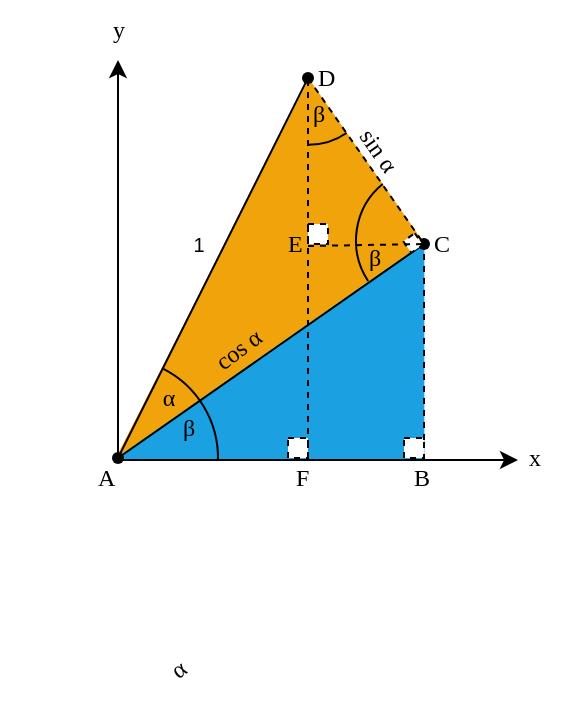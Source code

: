 <mxfile version="28.0.7">
  <diagram name="Page-1" id="98NNi3en-TZQ4uQMV90l">
    <mxGraphModel dx="1007" dy="368" grid="1" gridSize="10" guides="1" tooltips="1" connect="1" arrows="1" fold="1" page="1" pageScale="1" pageWidth="827" pageHeight="1169" math="0" shadow="0">
      <root>
        <mxCell id="0" />
        <mxCell id="1" parent="0" />
        <mxCell id="hgMQAKNkKGoYwcbPnEij-1" value="" style="group" parent="1" vertex="1" connectable="0">
          <mxGeometry x="210" y="340" width="238" height="279" as="geometry" />
        </mxCell>
        <mxCell id="hgMQAKNkKGoYwcbPnEij-44" value="" style="verticalLabelPosition=bottom;verticalAlign=top;html=1;shape=mxgraph.basic.orthogonal_triangle;flipV=0;flipH=1;fillColor=#1ba1e2;fontColor=#ffffff;strokeColor=none;" parent="hgMQAKNkKGoYwcbPnEij-1" vertex="1">
          <mxGeometry x="12.18" y="121" width="156" height="109" as="geometry" />
        </mxCell>
        <mxCell id="hgMQAKNkKGoYwcbPnEij-39" value="" style="verticalLabelPosition=bottom;verticalAlign=top;html=1;shape=mxgraph.basic.orthogonal_triangle;rotation=145;flipH=0;flipV=1;fillColor=#f0a30a;fontColor=#000000;strokeColor=none;" parent="hgMQAKNkKGoYwcbPnEij-1" vertex="1">
          <mxGeometry x="-31.82" y="84.27" width="188" height="100" as="geometry" />
        </mxCell>
        <mxCell id="hgMQAKNkKGoYwcbPnEij-7" value="" style="verticalLabelPosition=bottom;verticalAlign=top;html=1;shape=mxgraph.basic.arc;startAngle=0.075;endAngle=0.253;" parent="hgMQAKNkKGoYwcbPnEij-1" vertex="1">
          <mxGeometry x="-35" y="179" width="100" height="100" as="geometry" />
        </mxCell>
        <mxCell id="hgMQAKNkKGoYwcbPnEij-2" value="" style="endArrow=classic;html=1;rounded=0;strokeColor=light-dark(#000000,#FF3333);" parent="hgMQAKNkKGoYwcbPnEij-1" edge="1">
          <mxGeometry width="50" height="50" relative="1" as="geometry">
            <mxPoint x="15" y="230" as="sourcePoint" />
            <mxPoint x="15" y="30" as="targetPoint" />
          </mxGeometry>
        </mxCell>
        <mxCell id="hgMQAKNkKGoYwcbPnEij-3" value="" style="endArrow=classic;html=1;rounded=0;fillColor=#a20025;strokeColor=light-dark(#000000,#3333FF);" parent="hgMQAKNkKGoYwcbPnEij-1" edge="1">
          <mxGeometry width="50" height="50" relative="1" as="geometry">
            <mxPoint x="15" y="230" as="sourcePoint" />
            <mxPoint x="215" y="230" as="targetPoint" />
          </mxGeometry>
        </mxCell>
        <mxCell id="hgMQAKNkKGoYwcbPnEij-4" value="&lt;font style=&quot;color: light-dark(rgb(0, 0, 0), rgb(51, 51, 255));&quot; face=&quot;Times New Roman&quot;&gt;x&lt;/font&gt;" style="text;html=1;align=center;verticalAlign=middle;resizable=0;points=[];autosize=1;strokeColor=none;fillColor=none;" parent="hgMQAKNkKGoYwcbPnEij-1" vertex="1">
          <mxGeometry x="208" y="214" width="30" height="30" as="geometry" />
        </mxCell>
        <mxCell id="hgMQAKNkKGoYwcbPnEij-5" value="&lt;font style=&quot;color: light-dark(rgb(0, 0, 0), rgb(255, 51, 51));&quot; face=&quot;Times New Roman&quot;&gt;y&lt;/font&gt;" style="text;html=1;align=center;verticalAlign=middle;resizable=0;points=[];autosize=1;strokeColor=none;fillColor=none;" parent="hgMQAKNkKGoYwcbPnEij-1" vertex="1">
          <mxGeometry width="30" height="30" as="geometry" />
        </mxCell>
        <mxCell id="hgMQAKNkKGoYwcbPnEij-15" value="" style="endArrow=none;html=1;rounded=0;entryX=0;entryY=0.5;entryDx=0;entryDy=0;strokeColor=light-dark(#000000,#FF9933);" parent="hgMQAKNkKGoYwcbPnEij-1" source="hgMQAKNkKGoYwcbPnEij-6" target="hgMQAKNkKGoYwcbPnEij-11" edge="1">
          <mxGeometry width="50" height="50" relative="1" as="geometry">
            <mxPoint x="50" y="159" as="sourcePoint" />
            <mxPoint x="100" y="109" as="targetPoint" />
          </mxGeometry>
        </mxCell>
        <mxCell id="hgMQAKNkKGoYwcbPnEij-16" value="" style="endArrow=none;html=1;rounded=0;exitX=0.867;exitY=0.483;exitDx=0;exitDy=0;exitPerimeter=0;entryX=0.317;entryY=0.617;entryDx=0;entryDy=0;entryPerimeter=0;strokeColor=light-dark(#000000,#FF9933);" parent="hgMQAKNkKGoYwcbPnEij-1" source="hgMQAKNkKGoYwcbPnEij-6" target="hgMQAKNkKGoYwcbPnEij-13" edge="1">
          <mxGeometry width="50" height="50" relative="1" as="geometry">
            <mxPoint x="50" y="159" as="sourcePoint" />
            <mxPoint x="100" y="109" as="targetPoint" />
          </mxGeometry>
        </mxCell>
        <mxCell id="hgMQAKNkKGoYwcbPnEij-20" value="" style="endArrow=none;html=1;rounded=0;exitX=0;exitY=0.5;exitDx=0;exitDy=0;dashed=1;" parent="hgMQAKNkKGoYwcbPnEij-1" source="hgMQAKNkKGoYwcbPnEij-14" target="hgMQAKNkKGoYwcbPnEij-10" edge="1">
          <mxGeometry width="50" height="50" relative="1" as="geometry">
            <mxPoint x="120" y="129" as="sourcePoint" />
            <mxPoint x="170" y="79" as="targetPoint" />
          </mxGeometry>
        </mxCell>
        <mxCell id="hgMQAKNkKGoYwcbPnEij-22" value="" style="rounded=0;whiteSpace=wrap;html=1;dashed=1;" parent="hgMQAKNkKGoYwcbPnEij-1" vertex="1">
          <mxGeometry x="110" y="112" width="10" height="10" as="geometry" />
        </mxCell>
        <mxCell id="hgMQAKNkKGoYwcbPnEij-27" value="" style="whiteSpace=wrap;html=1;aspect=fixed;dashed=1;" parent="hgMQAKNkKGoYwcbPnEij-1" vertex="1">
          <mxGeometry x="100" y="219" width="10" height="10" as="geometry" />
        </mxCell>
        <mxCell id="hgMQAKNkKGoYwcbPnEij-19" value="" style="endArrow=none;html=1;rounded=0;entryX=0;entryY=0.5;entryDx=0;entryDy=0;dashed=1;exitX=1;exitY=1;exitDx=0;exitDy=0;" parent="hgMQAKNkKGoYwcbPnEij-1" source="hgMQAKNkKGoYwcbPnEij-27" target="hgMQAKNkKGoYwcbPnEij-14" edge="1">
          <mxGeometry width="50" height="50" relative="1" as="geometry">
            <mxPoint x="110" y="220" as="sourcePoint" />
            <mxPoint x="180" y="140" as="targetPoint" />
          </mxGeometry>
        </mxCell>
        <mxCell id="hgMQAKNkKGoYwcbPnEij-28" value="" style="whiteSpace=wrap;html=1;aspect=fixed;dashed=1;" parent="hgMQAKNkKGoYwcbPnEij-1" vertex="1">
          <mxGeometry x="158" y="219" width="10" height="10" as="geometry" />
        </mxCell>
        <mxCell id="hgMQAKNkKGoYwcbPnEij-6" value="" style="shape=waypoint;sketch=0;size=6;pointerEvents=1;points=[];fillColor=none;resizable=0;rotatable=0;perimeter=centerPerimeter;snapToPoint=1;" parent="hgMQAKNkKGoYwcbPnEij-1" vertex="1">
          <mxGeometry x="5" y="219" width="20" height="20" as="geometry" />
        </mxCell>
        <mxCell id="hgMQAKNkKGoYwcbPnEij-12" value="" style="group" parent="hgMQAKNkKGoYwcbPnEij-1" vertex="1" connectable="0">
          <mxGeometry x="100" y="29" width="50" height="20" as="geometry" />
        </mxCell>
        <mxCell id="hgMQAKNkKGoYwcbPnEij-14" value="&lt;div align=&quot;left&quot;&gt;&lt;font face=&quot;Times New Roman&quot;&gt;&amp;nbsp;D&lt;/font&gt;&lt;/div&gt;" style="text;html=1;align=left;verticalAlign=middle;whiteSpace=wrap;rounded=0;" parent="hgMQAKNkKGoYwcbPnEij-12" vertex="1">
          <mxGeometry x="10" width="40" height="20" as="geometry" />
        </mxCell>
        <mxCell id="hgMQAKNkKGoYwcbPnEij-13" value="&#xa;" style="shape=waypoint;sketch=0;size=6;pointerEvents=1;points=[];fillColor=none;resizable=0;rotatable=0;perimeter=centerPerimeter;snapToPoint=1;dashed=1;dashPattern=8 8;" parent="hgMQAKNkKGoYwcbPnEij-12" vertex="1">
          <mxGeometry width="20" height="20" as="geometry" />
        </mxCell>
        <mxCell id="hgMQAKNkKGoYwcbPnEij-9" value="" style="group" parent="hgMQAKNkKGoYwcbPnEij-1" vertex="1" connectable="0">
          <mxGeometry x="158" y="112" width="50" height="20" as="geometry" />
        </mxCell>
        <mxCell id="hgMQAKNkKGoYwcbPnEij-10" value="&#xa;" style="shape=waypoint;sketch=0;size=6;pointerEvents=1;points=[];fillColor=none;resizable=0;rotatable=0;perimeter=centerPerimeter;snapToPoint=1;" parent="hgMQAKNkKGoYwcbPnEij-9" vertex="1">
          <mxGeometry width="20" height="20" as="geometry" />
        </mxCell>
        <mxCell id="hgMQAKNkKGoYwcbPnEij-11" value="&lt;div align=&quot;left&quot;&gt;&lt;font face=&quot;Times New Roman&quot;&gt;&amp;nbsp;C&lt;/font&gt;&lt;/div&gt;" style="text;html=1;align=left;verticalAlign=middle;whiteSpace=wrap;rounded=0;" parent="hgMQAKNkKGoYwcbPnEij-9" vertex="1">
          <mxGeometry x="10" width="40" height="20" as="geometry" />
        </mxCell>
        <mxCell id="hgMQAKNkKGoYwcbPnEij-25" value="" style="rounded=0;whiteSpace=wrap;html=1;direction=south;rotation=325;dashed=1;" parent="hgMQAKNkKGoYwcbPnEij-9" vertex="1">
          <mxGeometry x="1" y="6" width="7" height="7" as="geometry" />
        </mxCell>
        <mxCell id="hgMQAKNkKGoYwcbPnEij-30" value="&lt;font style=&quot;font-size: 10px; color: light-dark(rgb(0, 0, 0), rgb(255, 153, 51));&quot;&gt;1&lt;/font&gt;" style="text;html=1;align=center;verticalAlign=middle;resizable=0;points=[];autosize=1;strokeColor=none;fillColor=none;" parent="hgMQAKNkKGoYwcbPnEij-1" vertex="1">
          <mxGeometry x="40" y="107" width="30" height="30" as="geometry" />
        </mxCell>
        <mxCell id="hgMQAKNkKGoYwcbPnEij-31" value="&lt;div align=&quot;left&quot;&gt;&lt;font face=&quot;Times New Roman&quot;&gt;&amp;nbsp;A&lt;/font&gt;&lt;/div&gt;" style="text;html=1;align=left;verticalAlign=middle;whiteSpace=wrap;rounded=0;" parent="hgMQAKNkKGoYwcbPnEij-1" vertex="1">
          <mxGeometry y="229" width="40" height="20" as="geometry" />
        </mxCell>
        <mxCell id="hgMQAKNkKGoYwcbPnEij-32" value="&lt;div align=&quot;left&quot;&gt;&lt;font face=&quot;Times New Roman&quot;&gt;&amp;nbsp;F&lt;/font&gt;&lt;/div&gt;" style="text;html=1;align=left;verticalAlign=middle;whiteSpace=wrap;rounded=0;" parent="hgMQAKNkKGoYwcbPnEij-1" vertex="1">
          <mxGeometry x="99" y="229" width="40" height="20" as="geometry" />
        </mxCell>
        <mxCell id="hgMQAKNkKGoYwcbPnEij-33" value="&lt;div align=&quot;left&quot;&gt;&lt;font face=&quot;Times New Roman&quot;&gt;&amp;nbsp;B&lt;/font&gt;&lt;/div&gt;" style="text;html=1;align=left;verticalAlign=middle;whiteSpace=wrap;rounded=0;" parent="hgMQAKNkKGoYwcbPnEij-1" vertex="1">
          <mxGeometry x="158" y="229" width="40" height="20" as="geometry" />
        </mxCell>
        <mxCell id="hgMQAKNkKGoYwcbPnEij-34" value="&lt;div align=&quot;left&quot;&gt;&lt;font face=&quot;Times New Roman&quot;&gt;&amp;nbsp;E&lt;/font&gt;&lt;/div&gt;" style="text;html=1;align=left;verticalAlign=middle;whiteSpace=wrap;rounded=0;" parent="hgMQAKNkKGoYwcbPnEij-1" vertex="1">
          <mxGeometry x="95" y="112" width="40" height="20" as="geometry" />
        </mxCell>
        <mxCell id="hgMQAKNkKGoYwcbPnEij-37" value="&lt;font face=&quot;Times New Roman&quot;&gt;sin&lt;span lang=&quot;en&quot; class=&quot;BxUVEf ILfuVd&quot;&gt;&lt;span class=&quot;hgKElc&quot;&gt;&amp;nbsp;α&lt;/span&gt;&lt;/span&gt;&lt;/font&gt;" style="text;html=1;align=center;verticalAlign=middle;resizable=0;points=[];autosize=1;strokeColor=none;fillColor=none;rotation=55;" parent="hgMQAKNkKGoYwcbPnEij-1" vertex="1">
          <mxGeometry x="120" y="60" width="50" height="30" as="geometry" />
        </mxCell>
        <mxCell id="hgMQAKNkKGoYwcbPnEij-38" value="&lt;font face=&quot;Times New Roman&quot;&gt;&lt;span lang=&quot;en&quot; class=&quot;BxUVEf ILfuVd&quot;&gt;&lt;span class=&quot;hgKElc&quot;&gt;cos&amp;nbsp;&lt;/span&gt;&lt;/span&gt;&lt;/font&gt;&lt;font face=&quot;Times New Roman&quot;&gt;&lt;span lang=&quot;en&quot; class=&quot;BxUVEf ILfuVd&quot;&gt;&lt;span class=&quot;hgKElc&quot;&gt;α&lt;/span&gt;&lt;/span&gt;&lt;/font&gt;" style="text;html=1;align=center;verticalAlign=middle;resizable=0;points=[];autosize=1;strokeColor=none;fillColor=none;rotation=323;" parent="hgMQAKNkKGoYwcbPnEij-1" vertex="1">
          <mxGeometry x="50" y="160" width="50" height="30" as="geometry" />
        </mxCell>
        <mxCell id="hgMQAKNkKGoYwcbPnEij-41" value="&lt;font face=&quot;Times New Roman&quot;&gt;&lt;span lang=&quot;en&quot; class=&quot;BxUVEf ILfuVd&quot;&gt;&lt;span class=&quot;hgKElc&quot;&gt;α&lt;/span&gt;&lt;/span&gt;&lt;/font&gt;" style="text;html=1;align=center;verticalAlign=middle;resizable=0;points=[];autosize=1;strokeColor=none;fillColor=none;" parent="hgMQAKNkKGoYwcbPnEij-1" vertex="1">
          <mxGeometry x="25" y="184.27" width="30" height="30" as="geometry" />
        </mxCell>
        <mxCell id="hgMQAKNkKGoYwcbPnEij-43" value="&lt;span data-huuid=&quot;11080961971377987387&quot;&gt;&lt;span&gt;&lt;font face=&quot;Times New Roman&quot;&gt;β&lt;/font&gt;&lt;/span&gt;&lt;/span&gt;" style="text;html=1;align=center;verticalAlign=middle;resizable=0;points=[];autosize=1;strokeColor=none;fillColor=none;" parent="hgMQAKNkKGoYwcbPnEij-1" vertex="1">
          <mxGeometry x="35" y="199.0" width="30" height="30" as="geometry" />
        </mxCell>
        <mxCell id="hA9lWFGxY8dei8BSWIib-4" value="" style="verticalLabelPosition=bottom;verticalAlign=top;html=1;shape=mxgraph.basic.arc;startAngle=0.655;endAngle=0.894;" vertex="1" parent="hgMQAKNkKGoYwcbPnEij-1">
          <mxGeometry x="134" y="84.27" width="70" height="72" as="geometry" />
        </mxCell>
        <mxCell id="hA9lWFGxY8dei8BSWIib-5" value="&lt;span data-huuid=&quot;11080961971377987387&quot;&gt;&lt;span&gt;&lt;font face=&quot;Times New Roman&quot;&gt;β&lt;/font&gt;&lt;/span&gt;&lt;/span&gt;" style="text;html=1;align=center;verticalAlign=middle;resizable=0;points=[];autosize=1;strokeColor=none;fillColor=none;fontColor=light-dark(#000000,#62A0EA);" vertex="1" parent="hgMQAKNkKGoYwcbPnEij-1">
          <mxGeometry x="128" y="114" width="30" height="30" as="geometry" />
        </mxCell>
        <mxCell id="hA9lWFGxY8dei8BSWIib-7" value="" style="verticalLabelPosition=bottom;verticalAlign=top;html=1;shape=mxgraph.basic.arc;startAngle=0.404;endAngle=0.5;aspect=fixed;" vertex="1" parent="hgMQAKNkKGoYwcbPnEij-1">
          <mxGeometry x="77" y="5.64" width="66.73" height="66.73" as="geometry" />
        </mxCell>
        <mxCell id="hA9lWFGxY8dei8BSWIib-8" value="&lt;span data-huuid=&quot;11080961971377987387&quot;&gt;&lt;span&gt;&lt;font face=&quot;Times New Roman&quot;&gt;β&lt;/font&gt;&lt;/span&gt;&lt;/span&gt;" style="text;html=1;align=center;verticalAlign=middle;resizable=0;points=[];autosize=1;strokeColor=none;fillColor=none;fontColor=light-dark(#000000,#62A0EA);" vertex="1" parent="hgMQAKNkKGoYwcbPnEij-1">
          <mxGeometry x="100" y="42.37" width="30" height="30" as="geometry" />
        </mxCell>
        <mxCell id="hgMQAKNkKGoYwcbPnEij-18" value="" style="endArrow=none;html=1;rounded=0;entryX=0.457;entryY=0.671;entryDx=0;entryDy=0;entryPerimeter=0;dashed=1;" parent="1" target="hgMQAKNkKGoYwcbPnEij-10" edge="1">
          <mxGeometry width="50" height="50" relative="1" as="geometry">
            <mxPoint x="378" y="560" as="sourcePoint" />
            <mxPoint x="390" y="480" as="targetPoint" />
          </mxGeometry>
        </mxCell>
        <mxCell id="hgMQAKNkKGoYwcbPnEij-21" value="" style="endArrow=none;html=1;rounded=0;entryX=0;entryY=0.5;entryDx=0;entryDy=0;dashed=1;" parent="1" target="hgMQAKNkKGoYwcbPnEij-11" edge="1">
          <mxGeometry width="50" height="50" relative="1" as="geometry">
            <mxPoint x="320" y="463" as="sourcePoint" />
            <mxPoint x="380" y="420" as="targetPoint" />
          </mxGeometry>
        </mxCell>
        <mxCell id="hgMQAKNkKGoYwcbPnEij-40" value="&lt;font face=&quot;Times New Roman&quot;&gt;&lt;span lang=&quot;en&quot; class=&quot;BxUVEf ILfuVd&quot;&gt;&lt;span class=&quot;hgKElc&quot;&gt;α&lt;/span&gt;&lt;/span&gt;&lt;/font&gt;" style="text;html=1;align=center;verticalAlign=middle;resizable=0;points=[];autosize=1;strokeColor=none;fillColor=none;rotation=323;" parent="1" vertex="1">
          <mxGeometry x="240" y="660" width="30" height="30" as="geometry" />
        </mxCell>
      </root>
    </mxGraphModel>
  </diagram>
</mxfile>
